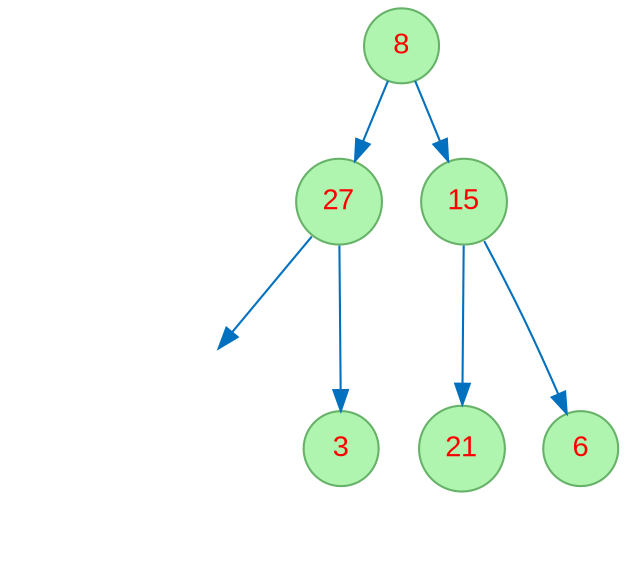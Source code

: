 digraph "tree2" {
node [fontname="Arial", fontcolor=red, shape=circle, style=filled, color="#66B268", fillcolor="#AFF4AF" ];
edge [color = "#0070BF"];
1494279232 [label="8"];
1494279232 -> 1650967483;
1650967483 [label="27"];
l1650967483 [style=invis];
1650967483 -> l1650967483;
1650967483 -> 87285178;
87285178 [label="3"];
1494279232 -> 610998173;
610998173 [label="15"];
610998173 -> 2047329716;
2047329716 [label="21"];
610998173 -> 648129364;
648129364 [label="6"];
}
